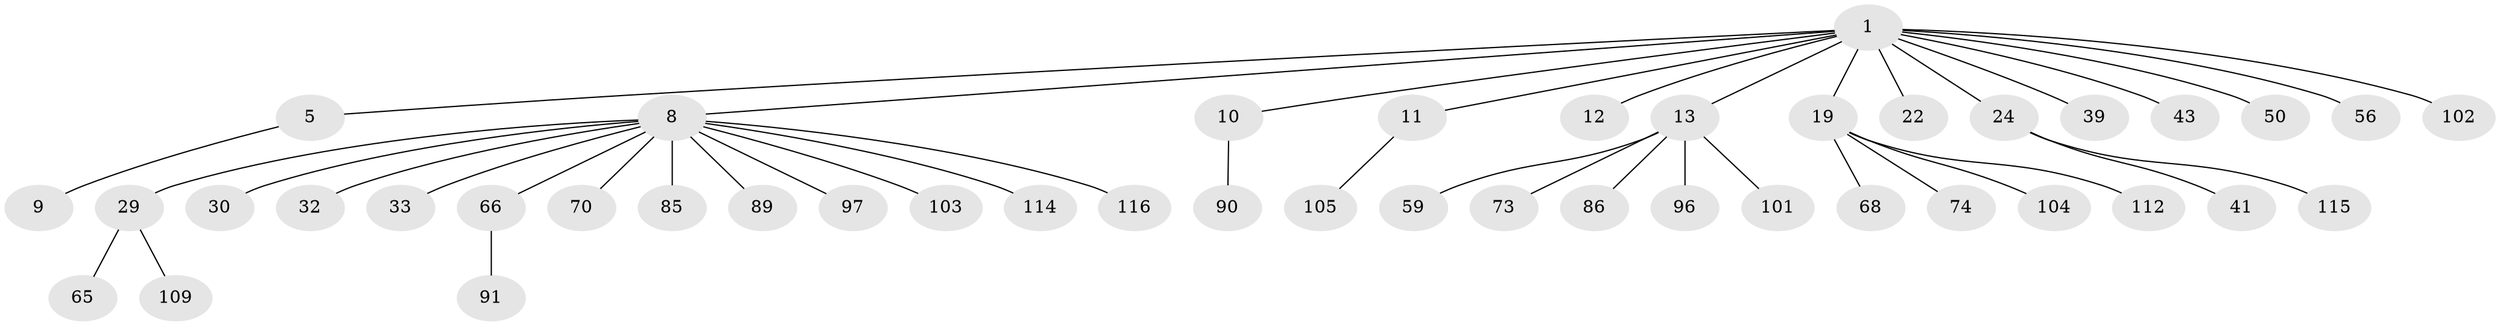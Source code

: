 // original degree distribution, {7: 0.02586206896551724, 2: 0.25862068965517243, 3: 0.12931034482758622, 6: 0.008620689655172414, 4: 0.04310344827586207, 1: 0.5, 5: 0.034482758620689655}
// Generated by graph-tools (version 1.1) at 2025/19/03/04/25 18:19:20]
// undirected, 44 vertices, 43 edges
graph export_dot {
graph [start="1"]
  node [color=gray90,style=filled];
  1 [super="+2+4+6+15+20+14+3"];
  5 [super="+55+7"];
  8 [super="+18+26+25+49+23+36"];
  9 [super="+53+40"];
  10 [super="+67"];
  11 [super="+35"];
  12;
  13 [super="+48+17+69+31"];
  19 [super="+82+52+93+46"];
  22;
  24 [super="+28"];
  29 [super="+42"];
  30;
  32 [super="+106+54+51"];
  33 [super="+38"];
  39 [super="+108+64"];
  41 [super="+47+45"];
  43 [super="+75"];
  50;
  56 [super="+62+98"];
  59;
  65;
  66 [super="+78"];
  68;
  70 [super="+92"];
  73 [super="+80"];
  74 [super="+113"];
  85;
  86 [super="+110"];
  89;
  90;
  91 [super="+100"];
  96 [super="+99"];
  97;
  101;
  102;
  103;
  104;
  105;
  109;
  112;
  114;
  115;
  116;
  1 -- 5;
  1 -- 50;
  1 -- 19;
  1 -- 56;
  1 -- 10;
  1 -- 43;
  1 -- 13;
  1 -- 22;
  1 -- 8;
  1 -- 24;
  1 -- 11;
  1 -- 12;
  1 -- 102;
  1 -- 39;
  5 -- 9;
  8 -- 32;
  8 -- 114;
  8 -- 29;
  8 -- 30;
  8 -- 116;
  8 -- 70;
  8 -- 33;
  8 -- 66;
  8 -- 97;
  8 -- 103;
  8 -- 89;
  8 -- 85;
  10 -- 90;
  11 -- 105;
  13 -- 73;
  13 -- 59;
  13 -- 96;
  13 -- 86;
  13 -- 101;
  19 -- 112;
  19 -- 74;
  19 -- 68;
  19 -- 104;
  24 -- 41;
  24 -- 115;
  29 -- 65;
  29 -- 109;
  66 -- 91;
}
